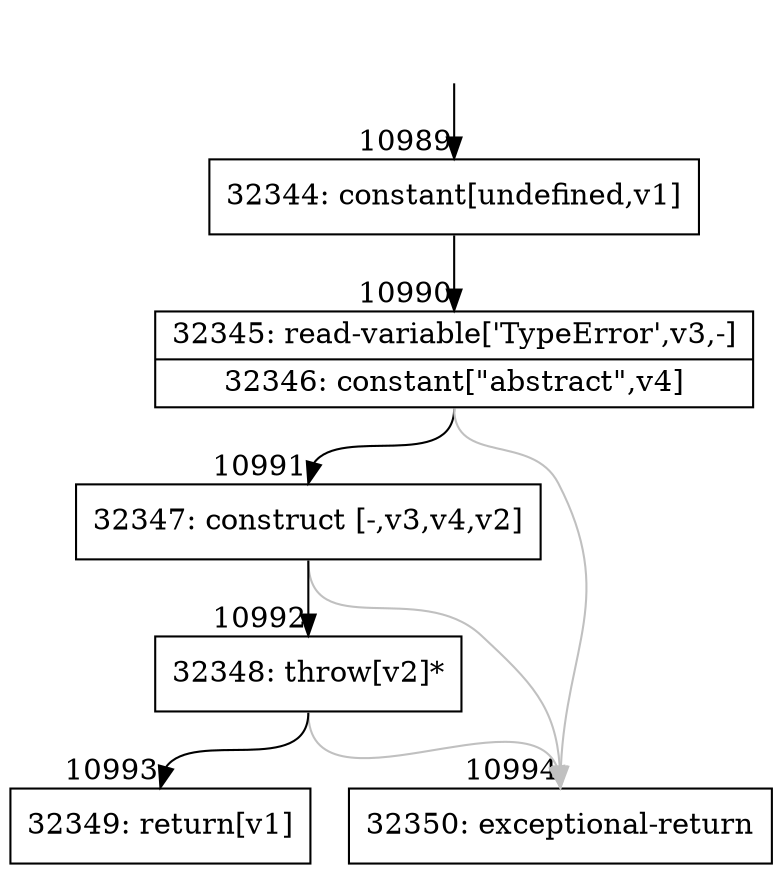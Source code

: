 digraph {
rankdir="TD"
BB_entry804[shape=none,label=""];
BB_entry804 -> BB10989 [tailport=s, headport=n, headlabel="    10989"]
BB10989 [shape=record label="{32344: constant[undefined,v1]}" ] 
BB10989 -> BB10990 [tailport=s, headport=n, headlabel="      10990"]
BB10990 [shape=record label="{32345: read-variable['TypeError',v3,-]|32346: constant[\"abstract\",v4]}" ] 
BB10990 -> BB10991 [tailport=s, headport=n, headlabel="      10991"]
BB10990 -> BB10994 [tailport=s, headport=n, color=gray, headlabel="      10994"]
BB10991 [shape=record label="{32347: construct [-,v3,v4,v2]}" ] 
BB10991 -> BB10992 [tailport=s, headport=n, headlabel="      10992"]
BB10991 -> BB10994 [tailport=s, headport=n, color=gray]
BB10992 [shape=record label="{32348: throw[v2]*}" ] 
BB10992 -> BB10993 [tailport=s, headport=n, headlabel="      10993"]
BB10992 -> BB10994 [tailport=s, headport=n, color=gray]
BB10993 [shape=record label="{32349: return[v1]}" ] 
BB10994 [shape=record label="{32350: exceptional-return}" ] 
//#$~ 15394
}
